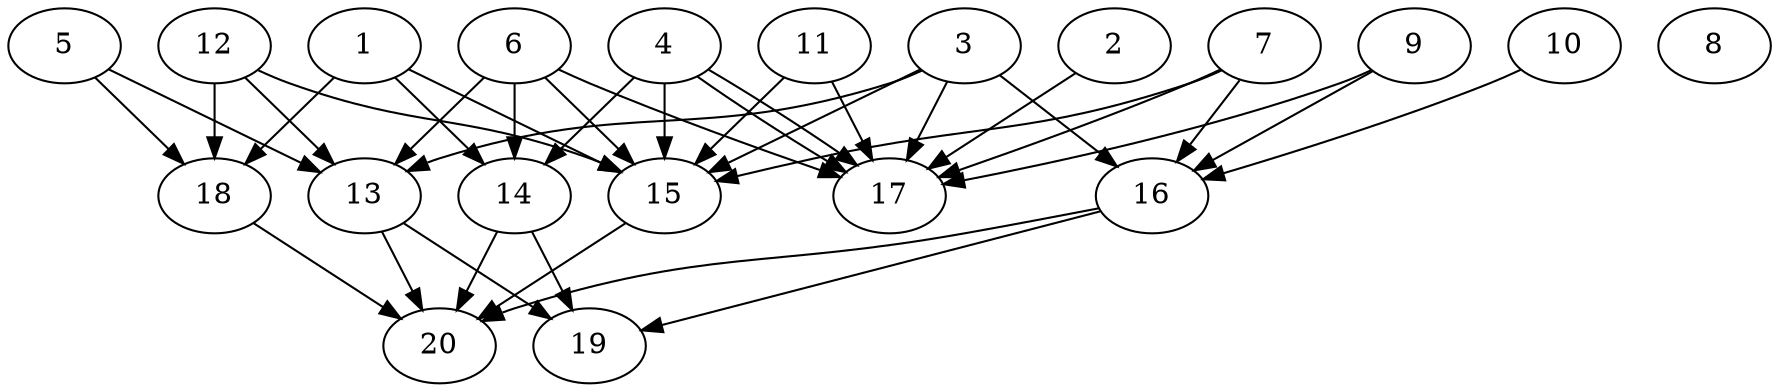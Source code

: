 // DAG automatically generated by daggen at Wed Jul 24 21:20:06 2019
// ./daggen --dot -n 20 --ccr 0.4 --fat 0.8 --regular 0.5 --density 0.8 --mindata 5242880 --maxdata 52428800 
digraph G {
  1 [size="52812800", alpha="0.01", expect_size="21125120"] 
  1 -> 14 [size ="21125120"]
  1 -> 15 [size ="21125120"]
  1 -> 18 [size ="21125120"]
  2 [size="63674880", alpha="0.19", expect_size="25469952"] 
  2 -> 17 [size ="25469952"]
  3 [size="51269120", alpha="0.11", expect_size="20507648"] 
  3 -> 13 [size ="20507648"]
  3 -> 15 [size ="20507648"]
  3 -> 16 [size ="20507648"]
  3 -> 17 [size ="20507648"]
  4 [size="49991680", alpha="0.15", expect_size="19996672"] 
  4 -> 14 [size ="19996672"]
  4 -> 15 [size ="19996672"]
  4 -> 17 [size ="19996672"]
  4 -> 17 [size ="19996672"]
  5 [size="80230400", alpha="0.12", expect_size="32092160"] 
  5 -> 13 [size ="32092160"]
  5 -> 18 [size ="32092160"]
  6 [size="63787520", alpha="0.12", expect_size="25515008"] 
  6 -> 13 [size ="25515008"]
  6 -> 14 [size ="25515008"]
  6 -> 15 [size ="25515008"]
  6 -> 17 [size ="25515008"]
  7 [size="102794240", alpha="0.09", expect_size="41117696"] 
  7 -> 15 [size ="41117696"]
  7 -> 16 [size ="41117696"]
  7 -> 17 [size ="41117696"]
  8 [size="30530560", alpha="0.14", expect_size="12212224"] 
  9 [size="46297600", alpha="0.11", expect_size="18519040"] 
  9 -> 16 [size ="18519040"]
  9 -> 17 [size ="18519040"]
  10 [size="19240960", alpha="0.15", expect_size="7696384"] 
  10 -> 16 [size ="7696384"]
  11 [size="13824000", alpha="0.01", expect_size="5529600"] 
  11 -> 15 [size ="5529600"]
  11 -> 17 [size ="5529600"]
  12 [size="20677120", alpha="0.07", expect_size="8270848"] 
  12 -> 13 [size ="8270848"]
  12 -> 15 [size ="8270848"]
  12 -> 18 [size ="8270848"]
  13 [size="14179840", alpha="0.17", expect_size="5671936"] 
  13 -> 19 [size ="5671936"]
  13 -> 20 [size ="5671936"]
  14 [size="77460480", alpha="0.04", expect_size="30984192"] 
  14 -> 19 [size ="30984192"]
  14 -> 20 [size ="30984192"]
  15 [size="47848960", alpha="0.03", expect_size="19139584"] 
  15 -> 20 [size ="19139584"]
  16 [size="121487360", alpha="0.02", expect_size="48594944"] 
  16 -> 19 [size ="48594944"]
  16 -> 20 [size ="48594944"]
  17 [size="71695360", alpha="0.05", expect_size="28678144"] 
  18 [size="125885440", alpha="0.05", expect_size="50354176"] 
  18 -> 20 [size ="50354176"]
  19 [size="89615360", alpha="0.03", expect_size="35846144"] 
  20 [size="36738560", alpha="0.17", expect_size="14695424"] 
}
